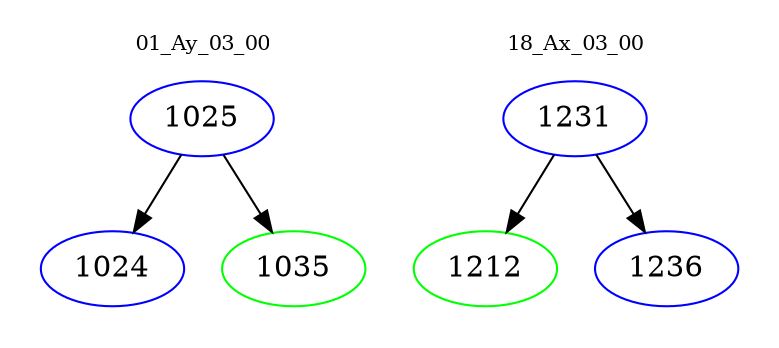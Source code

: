 digraph{
subgraph cluster_0 {
color = white
label = "01_Ay_03_00";
fontsize=10;
T0_1025 [label="1025", color="blue"]
T0_1025 -> T0_1024 [color="black"]
T0_1024 [label="1024", color="blue"]
T0_1025 -> T0_1035 [color="black"]
T0_1035 [label="1035", color="green"]
}
subgraph cluster_1 {
color = white
label = "18_Ax_03_00";
fontsize=10;
T1_1231 [label="1231", color="blue"]
T1_1231 -> T1_1212 [color="black"]
T1_1212 [label="1212", color="green"]
T1_1231 -> T1_1236 [color="black"]
T1_1236 [label="1236", color="blue"]
}
}
